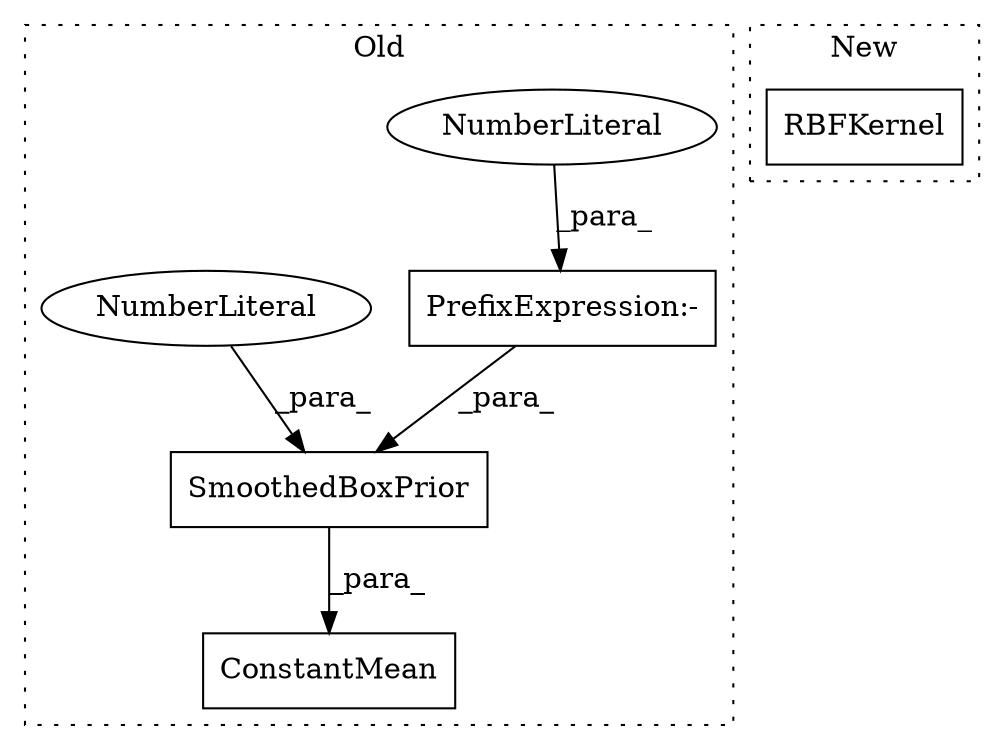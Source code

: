 digraph G {
subgraph cluster0 {
1 [label="ConstantMean" a="32" s="1261,1296" l="13,1" shape="box"];
3 [label="PrefixExpression:-" a="38" s="1291" l="1" shape="box"];
4 [label="NumberLiteral" a="34" s="1292" l="1" shape="ellipse"];
5 [label="SmoothedBoxPrior" a="32" s="1274,1295" l="17,1" shape="box"];
6 [label="NumberLiteral" a="34" s="1294" l="1" shape="ellipse"];
label = "Old";
style="dotted";
}
subgraph cluster1 {
2 [label="RBFKernel" a="32" s="1314" l="11" shape="box"];
label = "New";
style="dotted";
}
3 -> 5 [label="_para_"];
4 -> 3 [label="_para_"];
5 -> 1 [label="_para_"];
6 -> 5 [label="_para_"];
}